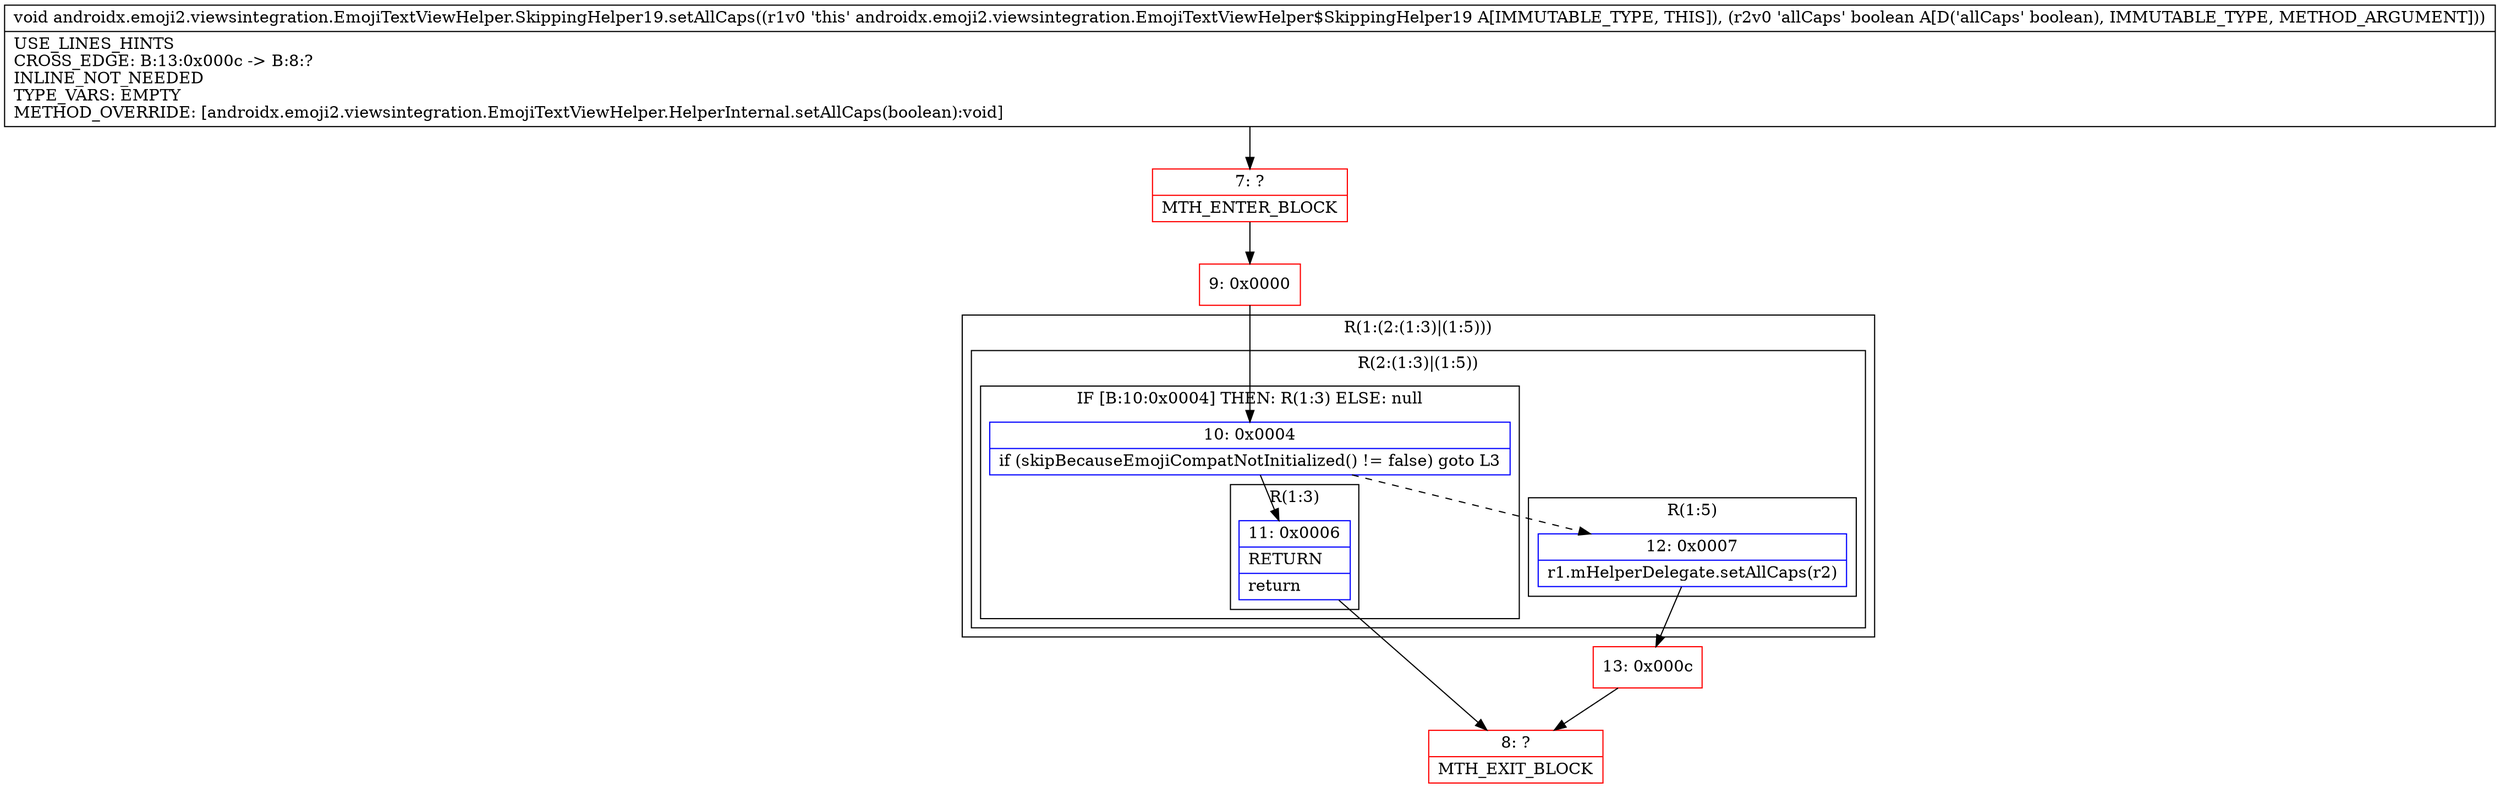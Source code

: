 digraph "CFG forandroidx.emoji2.viewsintegration.EmojiTextViewHelper.SkippingHelper19.setAllCaps(Z)V" {
subgraph cluster_Region_1005121716 {
label = "R(1:(2:(1:3)|(1:5)))";
node [shape=record,color=blue];
subgraph cluster_Region_1551424437 {
label = "R(2:(1:3)|(1:5))";
node [shape=record,color=blue];
subgraph cluster_IfRegion_622101314 {
label = "IF [B:10:0x0004] THEN: R(1:3) ELSE: null";
node [shape=record,color=blue];
Node_10 [shape=record,label="{10\:\ 0x0004|if (skipBecauseEmojiCompatNotInitialized() != false) goto L3\l}"];
subgraph cluster_Region_1405029690 {
label = "R(1:3)";
node [shape=record,color=blue];
Node_11 [shape=record,label="{11\:\ 0x0006|RETURN\l|return\l}"];
}
}
subgraph cluster_Region_799947433 {
label = "R(1:5)";
node [shape=record,color=blue];
Node_12 [shape=record,label="{12\:\ 0x0007|r1.mHelperDelegate.setAllCaps(r2)\l}"];
}
}
}
Node_7 [shape=record,color=red,label="{7\:\ ?|MTH_ENTER_BLOCK\l}"];
Node_9 [shape=record,color=red,label="{9\:\ 0x0000}"];
Node_8 [shape=record,color=red,label="{8\:\ ?|MTH_EXIT_BLOCK\l}"];
Node_13 [shape=record,color=red,label="{13\:\ 0x000c}"];
MethodNode[shape=record,label="{void androidx.emoji2.viewsintegration.EmojiTextViewHelper.SkippingHelper19.setAllCaps((r1v0 'this' androidx.emoji2.viewsintegration.EmojiTextViewHelper$SkippingHelper19 A[IMMUTABLE_TYPE, THIS]), (r2v0 'allCaps' boolean A[D('allCaps' boolean), IMMUTABLE_TYPE, METHOD_ARGUMENT]))  | USE_LINES_HINTS\lCROSS_EDGE: B:13:0x000c \-\> B:8:?\lINLINE_NOT_NEEDED\lTYPE_VARS: EMPTY\lMETHOD_OVERRIDE: [androidx.emoji2.viewsintegration.EmojiTextViewHelper.HelperInternal.setAllCaps(boolean):void]\l}"];
MethodNode -> Node_7;Node_10 -> Node_11;
Node_10 -> Node_12[style=dashed];
Node_11 -> Node_8;
Node_12 -> Node_13;
Node_7 -> Node_9;
Node_9 -> Node_10;
Node_13 -> Node_8;
}

